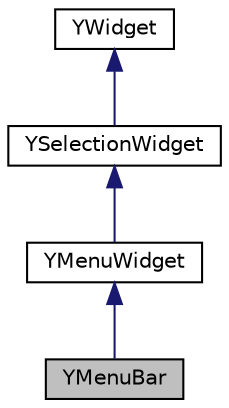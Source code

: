 digraph "YMenuBar"
{
 // LATEX_PDF_SIZE
  edge [fontname="Helvetica",fontsize="10",labelfontname="Helvetica",labelfontsize="10"];
  node [fontname="Helvetica",fontsize="10",shape=record];
  Node1 [label="YMenuBar",height=0.2,width=0.4,color="black", fillcolor="grey75", style="filled", fontcolor="black",tooltip=" "];
  Node2 -> Node1 [dir="back",color="midnightblue",fontsize="10",style="solid",fontname="Helvetica"];
  Node2 [label="YMenuWidget",height=0.2,width=0.4,color="black", fillcolor="white", style="filled",URL="$classYMenuWidget.html",tooltip=" "];
  Node3 -> Node2 [dir="back",color="midnightblue",fontsize="10",style="solid",fontname="Helvetica"];
  Node3 [label="YSelectionWidget",height=0.2,width=0.4,color="black", fillcolor="white", style="filled",URL="$classYSelectionWidget.html",tooltip=" "];
  Node4 -> Node3 [dir="back",color="midnightblue",fontsize="10",style="solid",fontname="Helvetica"];
  Node4 [label="YWidget",height=0.2,width=0.4,color="black", fillcolor="white", style="filled",URL="$classYWidget.html",tooltip=" "];
}
